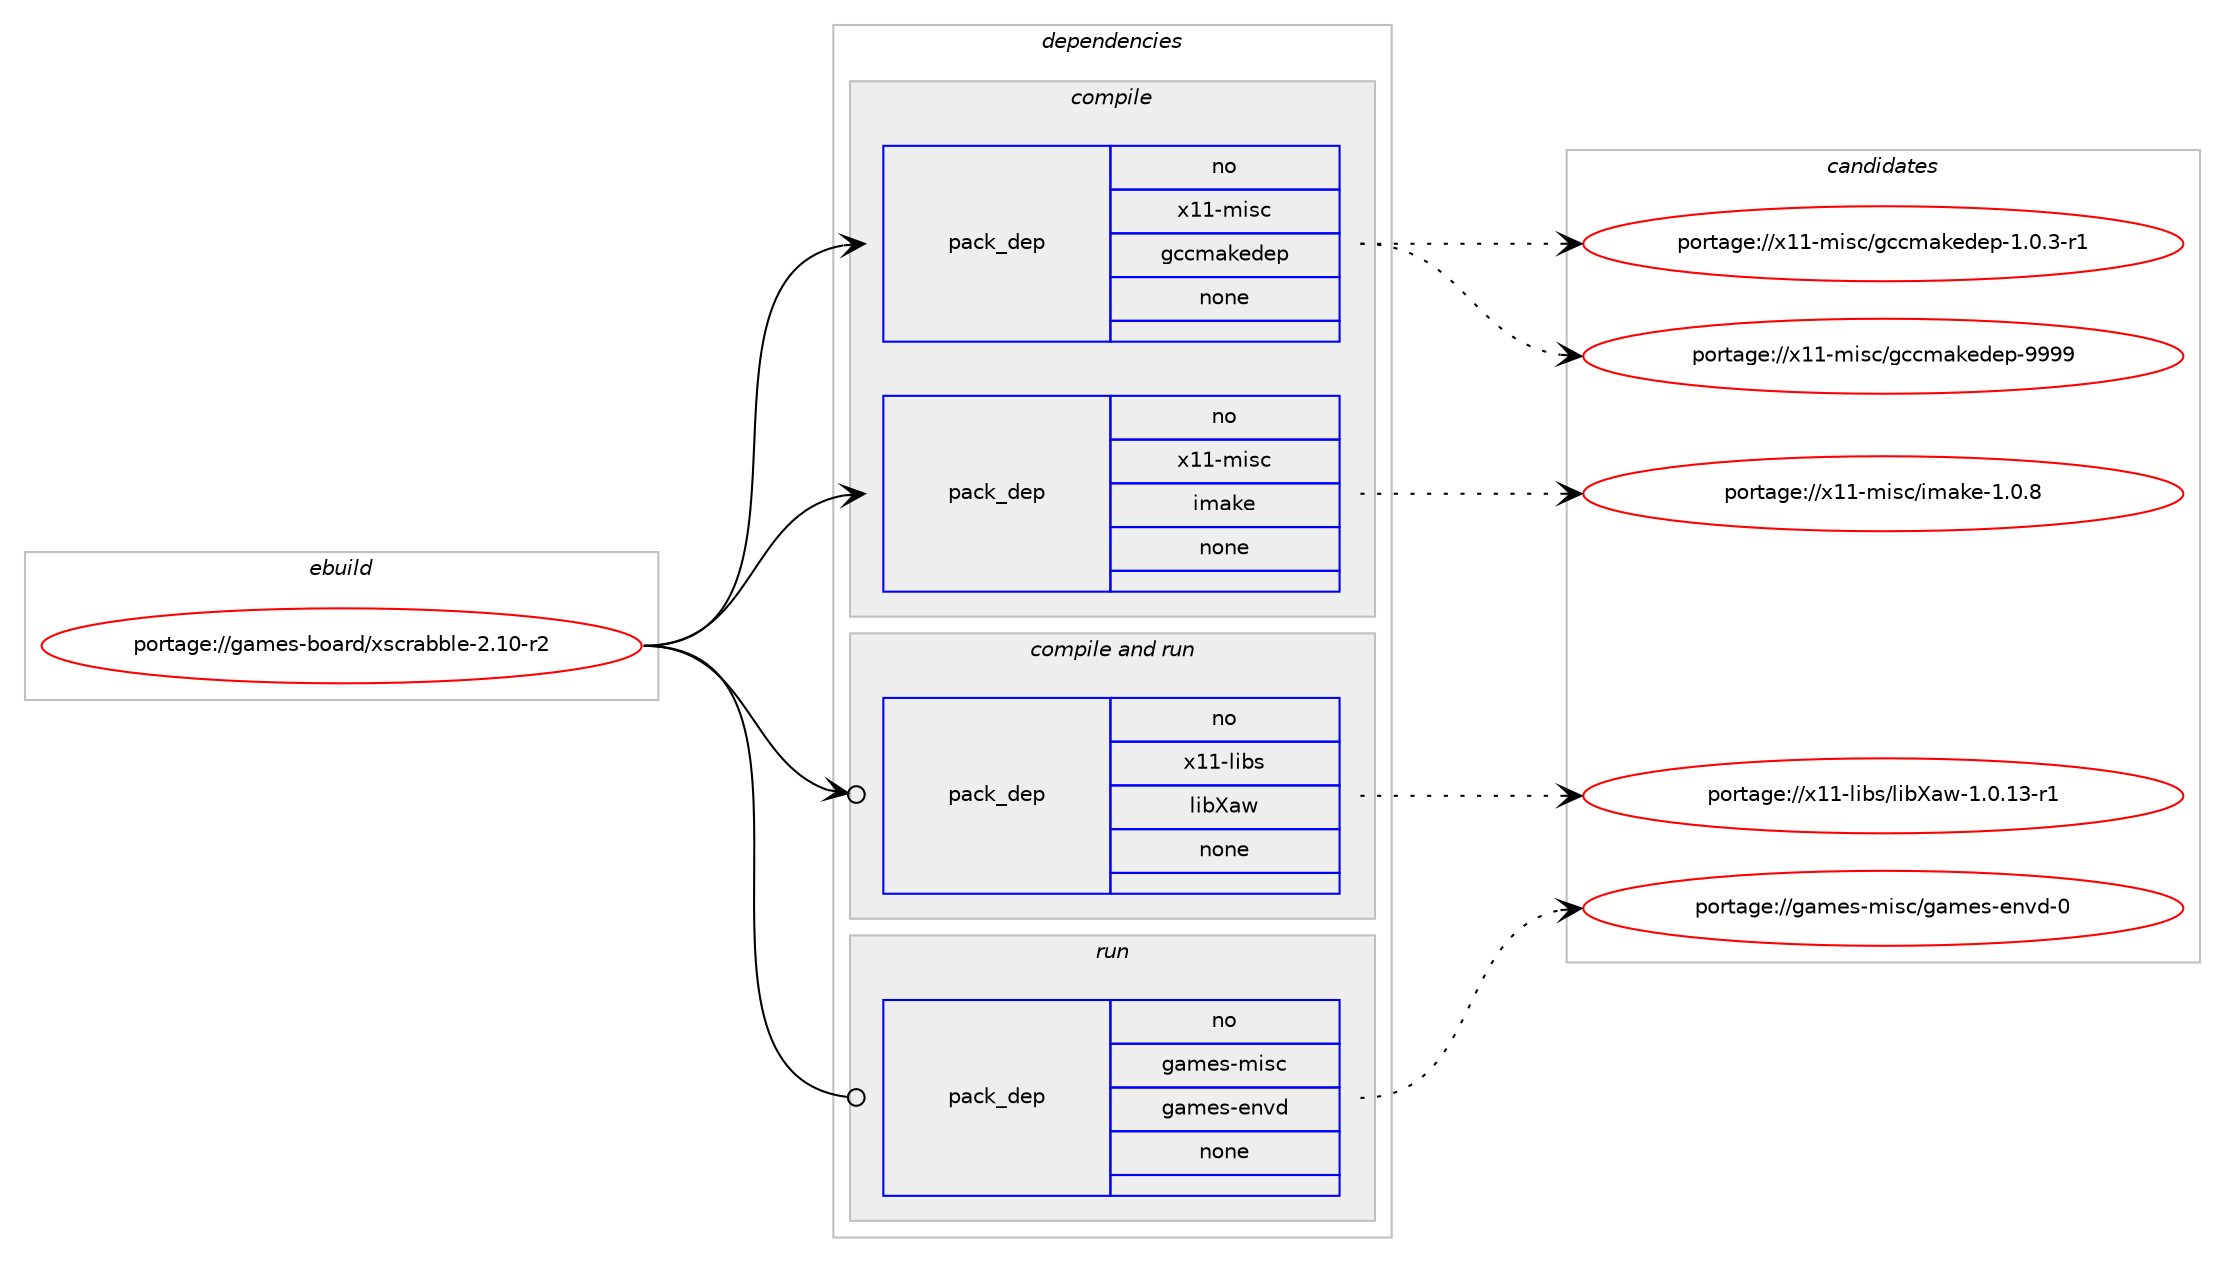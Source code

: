 digraph prolog {

# *************
# Graph options
# *************

newrank=true;
concentrate=true;
compound=true;
graph [rankdir=LR,fontname=Helvetica,fontsize=10,ranksep=1.5];#, ranksep=2.5, nodesep=0.2];
edge  [arrowhead=vee];
node  [fontname=Helvetica,fontsize=10];

# **********
# The ebuild
# **********

subgraph cluster_leftcol {
color=gray;
rank=same;
label=<<i>ebuild</i>>;
id [label="portage://games-board/xscrabble-2.10-r2", color=red, width=4, href="../games-board/xscrabble-2.10-r2.svg"];
}

# ****************
# The dependencies
# ****************

subgraph cluster_midcol {
color=gray;
label=<<i>dependencies</i>>;
subgraph cluster_compile {
fillcolor="#eeeeee";
style=filled;
label=<<i>compile</i>>;
subgraph pack194419 {
dependency271006 [label=<<TABLE BORDER="0" CELLBORDER="1" CELLSPACING="0" CELLPADDING="4" WIDTH="220"><TR><TD ROWSPAN="6" CELLPADDING="30">pack_dep</TD></TR><TR><TD WIDTH="110">no</TD></TR><TR><TD>x11-misc</TD></TR><TR><TD>gccmakedep</TD></TR><TR><TD>none</TD></TR><TR><TD></TD></TR></TABLE>>, shape=none, color=blue];
}
id:e -> dependency271006:w [weight=20,style="solid",arrowhead="vee"];
subgraph pack194420 {
dependency271007 [label=<<TABLE BORDER="0" CELLBORDER="1" CELLSPACING="0" CELLPADDING="4" WIDTH="220"><TR><TD ROWSPAN="6" CELLPADDING="30">pack_dep</TD></TR><TR><TD WIDTH="110">no</TD></TR><TR><TD>x11-misc</TD></TR><TR><TD>imake</TD></TR><TR><TD>none</TD></TR><TR><TD></TD></TR></TABLE>>, shape=none, color=blue];
}
id:e -> dependency271007:w [weight=20,style="solid",arrowhead="vee"];
}
subgraph cluster_compileandrun {
fillcolor="#eeeeee";
style=filled;
label=<<i>compile and run</i>>;
subgraph pack194421 {
dependency271008 [label=<<TABLE BORDER="0" CELLBORDER="1" CELLSPACING="0" CELLPADDING="4" WIDTH="220"><TR><TD ROWSPAN="6" CELLPADDING="30">pack_dep</TD></TR><TR><TD WIDTH="110">no</TD></TR><TR><TD>x11-libs</TD></TR><TR><TD>libXaw</TD></TR><TR><TD>none</TD></TR><TR><TD></TD></TR></TABLE>>, shape=none, color=blue];
}
id:e -> dependency271008:w [weight=20,style="solid",arrowhead="odotvee"];
}
subgraph cluster_run {
fillcolor="#eeeeee";
style=filled;
label=<<i>run</i>>;
subgraph pack194422 {
dependency271009 [label=<<TABLE BORDER="0" CELLBORDER="1" CELLSPACING="0" CELLPADDING="4" WIDTH="220"><TR><TD ROWSPAN="6" CELLPADDING="30">pack_dep</TD></TR><TR><TD WIDTH="110">no</TD></TR><TR><TD>games-misc</TD></TR><TR><TD>games-envd</TD></TR><TR><TD>none</TD></TR><TR><TD></TD></TR></TABLE>>, shape=none, color=blue];
}
id:e -> dependency271009:w [weight=20,style="solid",arrowhead="odot"];
}
}

# **************
# The candidates
# **************

subgraph cluster_choices {
rank=same;
color=gray;
label=<<i>candidates</i>>;

subgraph choice194419 {
color=black;
nodesep=1;
choiceportage12049494510910511599471039999109971071011001011124549464846514511449 [label="portage://x11-misc/gccmakedep-1.0.3-r1", color=red, width=4,href="../x11-misc/gccmakedep-1.0.3-r1.svg"];
choiceportage12049494510910511599471039999109971071011001011124557575757 [label="portage://x11-misc/gccmakedep-9999", color=red, width=4,href="../x11-misc/gccmakedep-9999.svg"];
dependency271006:e -> choiceportage12049494510910511599471039999109971071011001011124549464846514511449:w [style=dotted,weight="100"];
dependency271006:e -> choiceportage12049494510910511599471039999109971071011001011124557575757:w [style=dotted,weight="100"];
}
subgraph choice194420 {
color=black;
nodesep=1;
choiceportage120494945109105115994710510997107101454946484656 [label="portage://x11-misc/imake-1.0.8", color=red, width=4,href="../x11-misc/imake-1.0.8.svg"];
dependency271007:e -> choiceportage120494945109105115994710510997107101454946484656:w [style=dotted,weight="100"];
}
subgraph choice194421 {
color=black;
nodesep=1;
choiceportage1204949451081059811547108105988897119454946484649514511449 [label="portage://x11-libs/libXaw-1.0.13-r1", color=red, width=4,href="../x11-libs/libXaw-1.0.13-r1.svg"];
dependency271008:e -> choiceportage1204949451081059811547108105988897119454946484649514511449:w [style=dotted,weight="100"];
}
subgraph choice194422 {
color=black;
nodesep=1;
choiceportage1039710910111545109105115994710397109101115451011101181004548 [label="portage://games-misc/games-envd-0", color=red, width=4,href="../games-misc/games-envd-0.svg"];
dependency271009:e -> choiceportage1039710910111545109105115994710397109101115451011101181004548:w [style=dotted,weight="100"];
}
}

}
